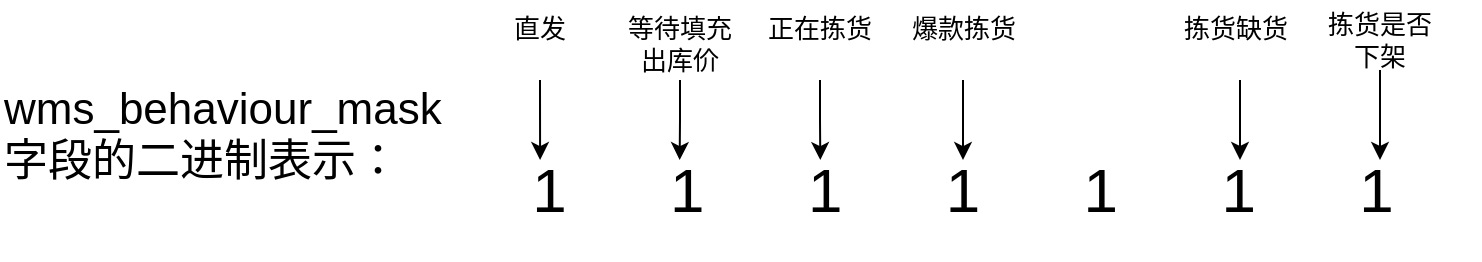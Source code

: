 <mxfile version="22.0.7" type="github">
  <diagram name="第 1 页" id="26SCo_sWpTrIfOqpweAA">
    <mxGraphModel dx="1852" dy="569" grid="0" gridSize="10" guides="1" tooltips="1" connect="1" arrows="1" fold="1" page="1" pageScale="1" pageWidth="850" pageHeight="1100" math="0" shadow="0">
      <root>
        <mxCell id="0" />
        <mxCell id="1" parent="0" />
        <mxCell id="z6igJ-TTIwddWg3bMRVz-2" value="wms_behaviour_mask 字段的二进制表示：" style="text;whiteSpace=wrap;fontSize=22;" vertex="1" parent="1">
          <mxGeometry x="-740" y="455" width="230" height="70" as="geometry" />
        </mxCell>
        <mxCell id="z6igJ-TTIwddWg3bMRVz-4" value="&lt;font style=&quot;font-size: 31px;&quot;&gt;1&amp;nbsp; &amp;nbsp; &amp;nbsp; 1&amp;nbsp; &amp;nbsp; &amp;nbsp; 1&amp;nbsp; &amp;nbsp; &amp;nbsp; 1&amp;nbsp; &amp;nbsp; &amp;nbsp; 1&amp;nbsp; &amp;nbsp; &amp;nbsp; 1&amp;nbsp; &amp;nbsp; &amp;nbsp; 1&lt;/font&gt;" style="text;html=1;strokeColor=none;fillColor=none;align=center;verticalAlign=middle;whiteSpace=wrap;rounded=0;" vertex="1" parent="1">
          <mxGeometry x="-517" y="480" width="517" height="70" as="geometry" />
        </mxCell>
        <mxCell id="z6igJ-TTIwddWg3bMRVz-5" value="拣货是否下架" style="text;html=1;strokeColor=none;fillColor=none;align=center;verticalAlign=middle;whiteSpace=wrap;rounded=0;fontSize=13;" vertex="1" parent="1">
          <mxGeometry x="-80" y="425" width="60" height="30" as="geometry" />
        </mxCell>
        <mxCell id="z6igJ-TTIwddWg3bMRVz-8" style="edgeStyle=orthogonalEdgeStyle;rounded=0;orthogonalLoop=1;jettySize=auto;html=1;" edge="1" parent="1" source="z6igJ-TTIwddWg3bMRVz-5">
          <mxGeometry relative="1" as="geometry">
            <mxPoint x="-50" y="500" as="targetPoint" />
          </mxGeometry>
        </mxCell>
        <mxCell id="z6igJ-TTIwddWg3bMRVz-9" value="拣货缺货" style="text;whiteSpace=wrap;fontSize=13;verticalAlign=top;" vertex="1" parent="1">
          <mxGeometry x="-150" y="420" width="60" height="40" as="geometry" />
        </mxCell>
        <mxCell id="z6igJ-TTIwddWg3bMRVz-10" style="edgeStyle=orthogonalEdgeStyle;rounded=0;orthogonalLoop=1;jettySize=auto;html=1;" edge="1" parent="1" source="z6igJ-TTIwddWg3bMRVz-9">
          <mxGeometry relative="1" as="geometry">
            <mxPoint x="-120" y="500" as="targetPoint" />
          </mxGeometry>
        </mxCell>
        <mxCell id="z6igJ-TTIwddWg3bMRVz-13" value="爆款拣货" style="text;whiteSpace=wrap;fontSize=13;align=center;" vertex="1" parent="1">
          <mxGeometry x="-288.5" y="420" width="60" height="40" as="geometry" />
        </mxCell>
        <mxCell id="z6igJ-TTIwddWg3bMRVz-14" style="edgeStyle=orthogonalEdgeStyle;rounded=0;orthogonalLoop=1;jettySize=auto;html=1;entryX=0.5;entryY=0.286;entryDx=0;entryDy=0;entryPerimeter=0;" edge="1" parent="1" source="z6igJ-TTIwddWg3bMRVz-13" target="z6igJ-TTIwddWg3bMRVz-4">
          <mxGeometry relative="1" as="geometry" />
        </mxCell>
        <mxCell id="z6igJ-TTIwddWg3bMRVz-15" value="正在拣货" style="text;whiteSpace=wrap;fontSize=13;align=center;" vertex="1" parent="1">
          <mxGeometry x="-360" y="420" width="60" height="40" as="geometry" />
        </mxCell>
        <mxCell id="z6igJ-TTIwddWg3bMRVz-16" style="edgeStyle=orthogonalEdgeStyle;rounded=0;orthogonalLoop=1;jettySize=auto;html=1;entryX=0.362;entryY=0.286;entryDx=0;entryDy=0;entryPerimeter=0;" edge="1" parent="1" source="z6igJ-TTIwddWg3bMRVz-15" target="z6igJ-TTIwddWg3bMRVz-4">
          <mxGeometry relative="1" as="geometry" />
        </mxCell>
        <mxCell id="z6igJ-TTIwddWg3bMRVz-17" value="等待填充出库价" style="text;whiteSpace=wrap;fontSize=13;align=center;" vertex="1" parent="1">
          <mxGeometry x="-430" y="420" width="60" height="40" as="geometry" />
        </mxCell>
        <mxCell id="z6igJ-TTIwddWg3bMRVz-18" style="edgeStyle=orthogonalEdgeStyle;rounded=0;orthogonalLoop=1;jettySize=auto;html=1;entryX=0.226;entryY=0.286;entryDx=0;entryDy=0;entryPerimeter=0;" edge="1" parent="1" source="z6igJ-TTIwddWg3bMRVz-17" target="z6igJ-TTIwddWg3bMRVz-4">
          <mxGeometry relative="1" as="geometry" />
        </mxCell>
        <mxCell id="z6igJ-TTIwddWg3bMRVz-19" value="直发" style="text;whiteSpace=wrap;fontSize=13;align=center;" vertex="1" parent="1">
          <mxGeometry x="-500" y="420" width="60" height="40" as="geometry" />
        </mxCell>
        <mxCell id="z6igJ-TTIwddWg3bMRVz-20" style="edgeStyle=orthogonalEdgeStyle;rounded=0;orthogonalLoop=1;jettySize=auto;html=1;entryX=0.091;entryY=0.286;entryDx=0;entryDy=0;entryPerimeter=0;" edge="1" parent="1" source="z6igJ-TTIwddWg3bMRVz-19" target="z6igJ-TTIwddWg3bMRVz-4">
          <mxGeometry relative="1" as="geometry" />
        </mxCell>
      </root>
    </mxGraphModel>
  </diagram>
</mxfile>
